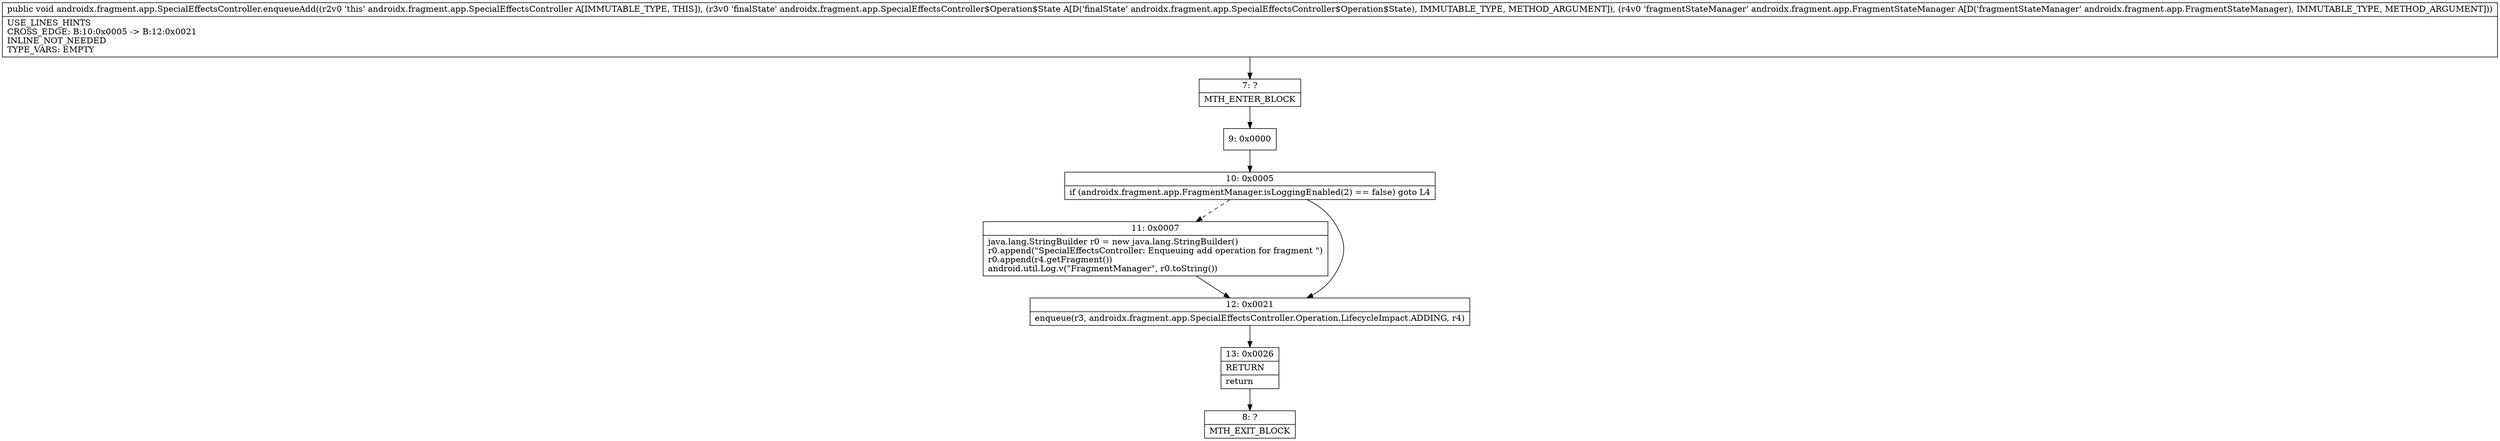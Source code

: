 digraph "CFG forandroidx.fragment.app.SpecialEffectsController.enqueueAdd(Landroidx\/fragment\/app\/SpecialEffectsController$Operation$State;Landroidx\/fragment\/app\/FragmentStateManager;)V" {
Node_7 [shape=record,label="{7\:\ ?|MTH_ENTER_BLOCK\l}"];
Node_9 [shape=record,label="{9\:\ 0x0000}"];
Node_10 [shape=record,label="{10\:\ 0x0005|if (androidx.fragment.app.FragmentManager.isLoggingEnabled(2) == false) goto L4\l}"];
Node_11 [shape=record,label="{11\:\ 0x0007|java.lang.StringBuilder r0 = new java.lang.StringBuilder()\lr0.append(\"SpecialEffectsController: Enqueuing add operation for fragment \")\lr0.append(r4.getFragment())\landroid.util.Log.v(\"FragmentManager\", r0.toString())\l}"];
Node_12 [shape=record,label="{12\:\ 0x0021|enqueue(r3, androidx.fragment.app.SpecialEffectsController.Operation.LifecycleImpact.ADDING, r4)\l}"];
Node_13 [shape=record,label="{13\:\ 0x0026|RETURN\l|return\l}"];
Node_8 [shape=record,label="{8\:\ ?|MTH_EXIT_BLOCK\l}"];
MethodNode[shape=record,label="{public void androidx.fragment.app.SpecialEffectsController.enqueueAdd((r2v0 'this' androidx.fragment.app.SpecialEffectsController A[IMMUTABLE_TYPE, THIS]), (r3v0 'finalState' androidx.fragment.app.SpecialEffectsController$Operation$State A[D('finalState' androidx.fragment.app.SpecialEffectsController$Operation$State), IMMUTABLE_TYPE, METHOD_ARGUMENT]), (r4v0 'fragmentStateManager' androidx.fragment.app.FragmentStateManager A[D('fragmentStateManager' androidx.fragment.app.FragmentStateManager), IMMUTABLE_TYPE, METHOD_ARGUMENT]))  | USE_LINES_HINTS\lCROSS_EDGE: B:10:0x0005 \-\> B:12:0x0021\lINLINE_NOT_NEEDED\lTYPE_VARS: EMPTY\l}"];
MethodNode -> Node_7;Node_7 -> Node_9;
Node_9 -> Node_10;
Node_10 -> Node_11[style=dashed];
Node_10 -> Node_12;
Node_11 -> Node_12;
Node_12 -> Node_13;
Node_13 -> Node_8;
}

